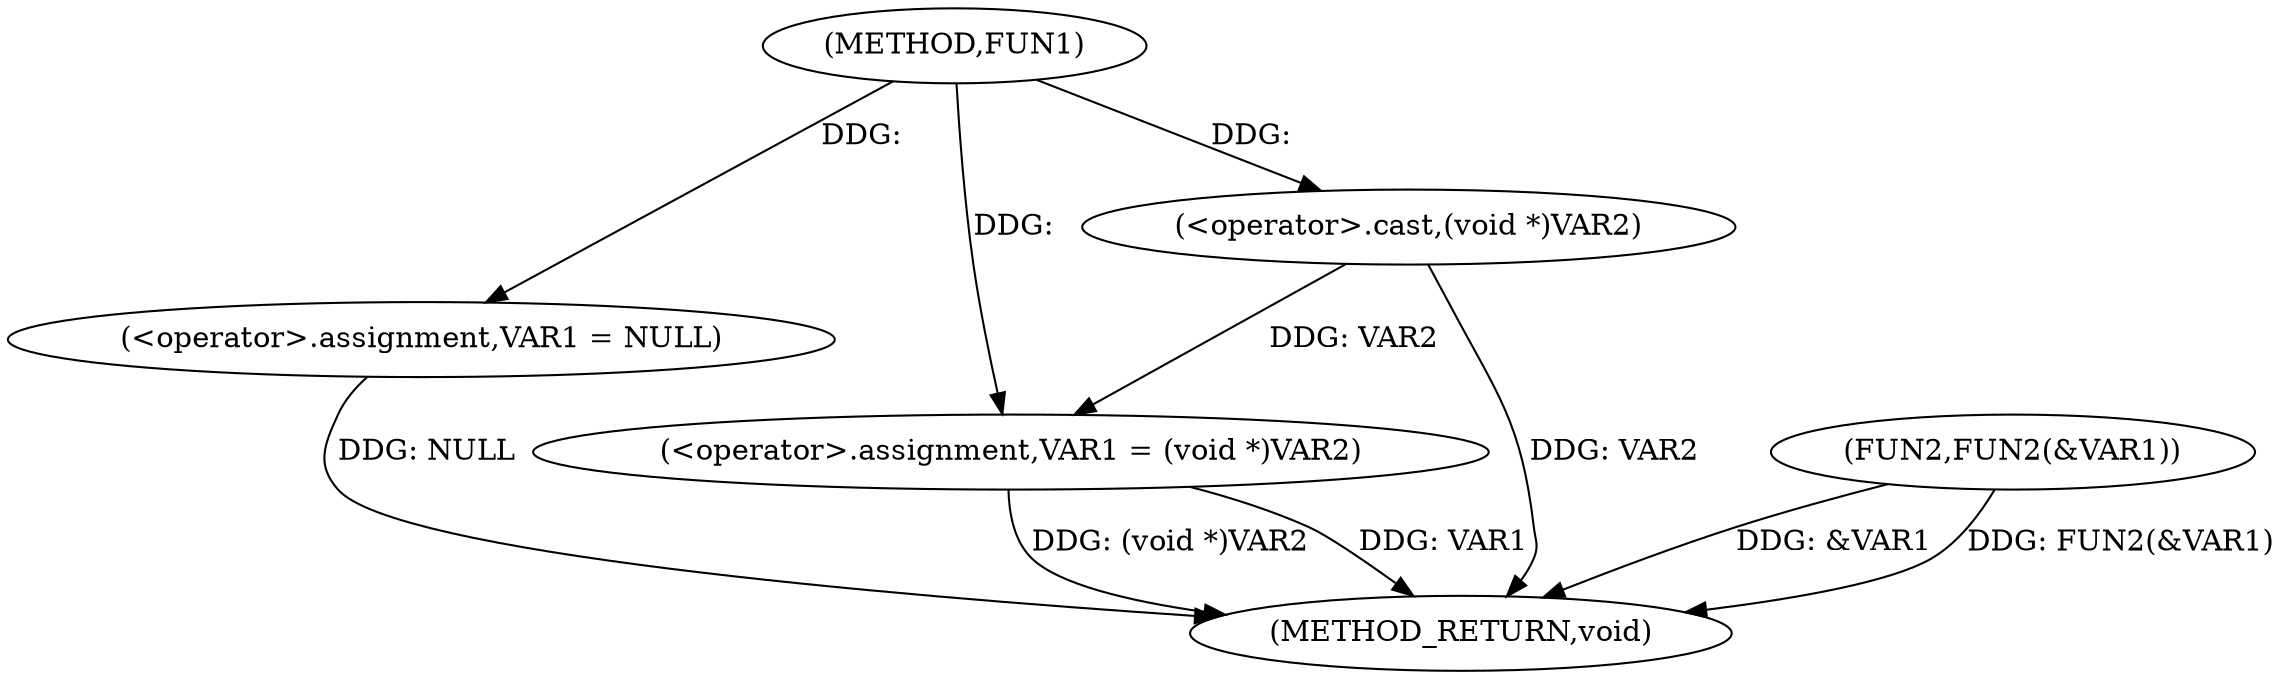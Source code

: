 digraph FUN1 {  
"1000100" [label = "(METHOD,FUN1)" ]
"1000114" [label = "(METHOD_RETURN,void)" ]
"1000103" [label = "(<operator>.assignment,VAR1 = NULL)" ]
"1000106" [label = "(<operator>.assignment,VAR1 = (void *)VAR2)" ]
"1000108" [label = "(<operator>.cast,(void *)VAR2)" ]
"1000111" [label = "(FUN2,FUN2(&VAR1))" ]
  "1000106" -> "1000114"  [ label = "DDG: (void *)VAR2"] 
  "1000106" -> "1000114"  [ label = "DDG: VAR1"] 
  "1000103" -> "1000114"  [ label = "DDG: NULL"] 
  "1000111" -> "1000114"  [ label = "DDG: &VAR1"] 
  "1000108" -> "1000114"  [ label = "DDG: VAR2"] 
  "1000111" -> "1000114"  [ label = "DDG: FUN2(&VAR1)"] 
  "1000100" -> "1000103"  [ label = "DDG: "] 
  "1000108" -> "1000106"  [ label = "DDG: VAR2"] 
  "1000100" -> "1000106"  [ label = "DDG: "] 
  "1000100" -> "1000108"  [ label = "DDG: "] 
}
